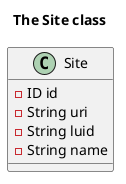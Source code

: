 @startuml

title The Site class


!startsub CLASSDESCRIPTION
class Site {
  -ID id
  -String uri
  -String luid
  -String name
}
!endsub

@enduml
